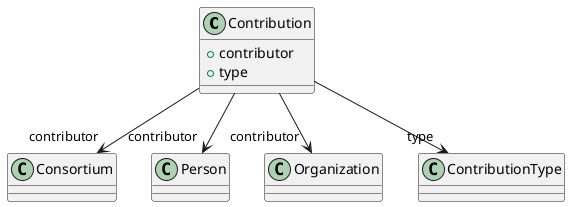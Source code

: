 @startuml
class Contribution {
+contributor
+type

}
Contribution -d-> "contributor" Consortium
Contribution -d-> "contributor" Person
Contribution -d-> "contributor" Organization
Contribution -d-> "type" ContributionType

@enduml
